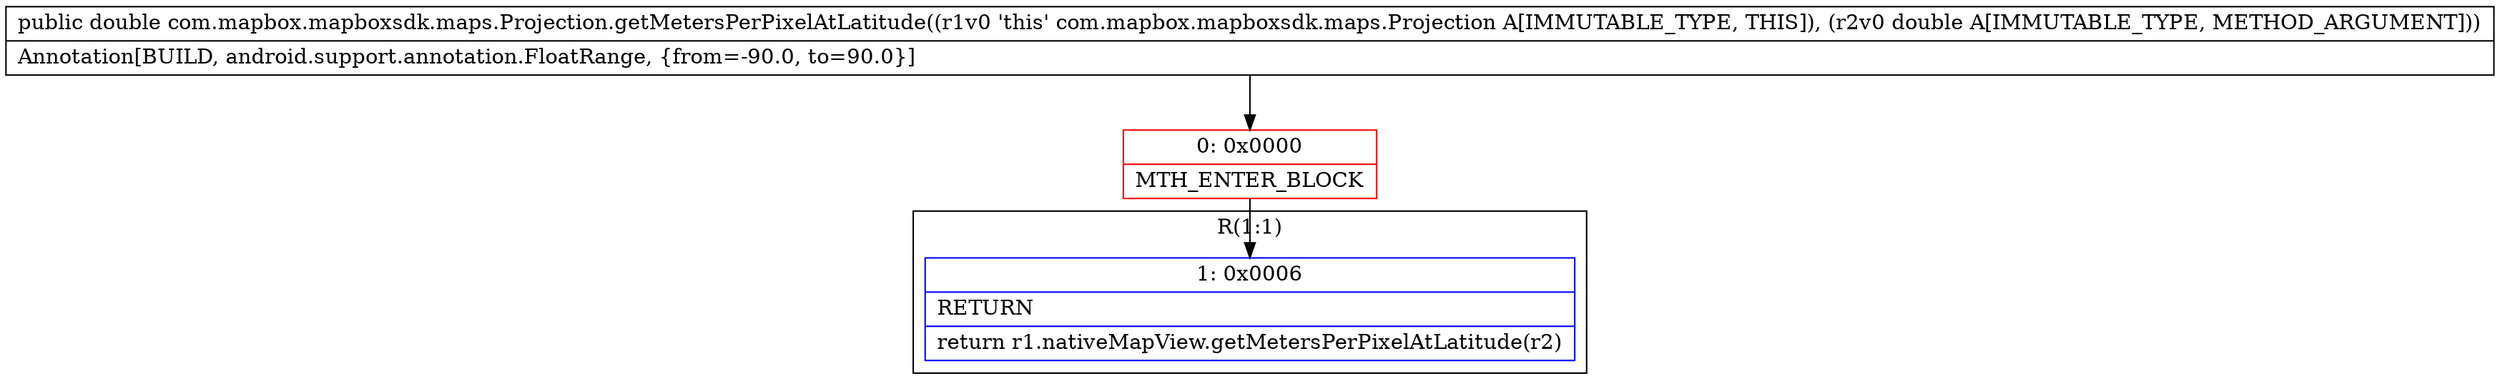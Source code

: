 digraph "CFG forcom.mapbox.mapboxsdk.maps.Projection.getMetersPerPixelAtLatitude(D)D" {
subgraph cluster_Region_1153584008 {
label = "R(1:1)";
node [shape=record,color=blue];
Node_1 [shape=record,label="{1\:\ 0x0006|RETURN\l|return r1.nativeMapView.getMetersPerPixelAtLatitude(r2)\l}"];
}
Node_0 [shape=record,color=red,label="{0\:\ 0x0000|MTH_ENTER_BLOCK\l}"];
MethodNode[shape=record,label="{public double com.mapbox.mapboxsdk.maps.Projection.getMetersPerPixelAtLatitude((r1v0 'this' com.mapbox.mapboxsdk.maps.Projection A[IMMUTABLE_TYPE, THIS]), (r2v0 double A[IMMUTABLE_TYPE, METHOD_ARGUMENT]))  | Annotation[BUILD, android.support.annotation.FloatRange, \{from=\-90.0, to=90.0\}]\l}"];
MethodNode -> Node_0;
Node_0 -> Node_1;
}


